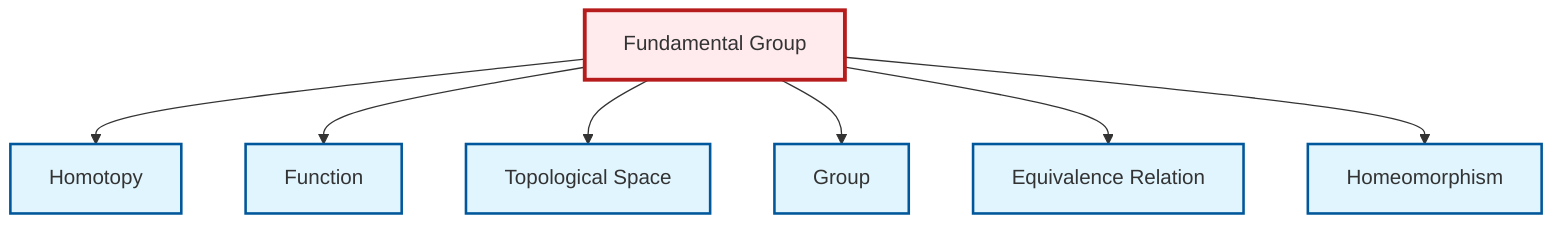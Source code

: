 graph TD
    classDef definition fill:#e1f5fe,stroke:#01579b,stroke-width:2px
    classDef theorem fill:#f3e5f5,stroke:#4a148c,stroke-width:2px
    classDef axiom fill:#fff3e0,stroke:#e65100,stroke-width:2px
    classDef example fill:#e8f5e9,stroke:#1b5e20,stroke-width:2px
    classDef current fill:#ffebee,stroke:#b71c1c,stroke-width:3px
    def-function["Function"]:::definition
    def-equivalence-relation["Equivalence Relation"]:::definition
    def-homeomorphism["Homeomorphism"]:::definition
    def-group["Group"]:::definition
    def-topological-space["Topological Space"]:::definition
    def-homotopy["Homotopy"]:::definition
    def-fundamental-group["Fundamental Group"]:::definition
    def-fundamental-group --> def-homotopy
    def-fundamental-group --> def-function
    def-fundamental-group --> def-topological-space
    def-fundamental-group --> def-group
    def-fundamental-group --> def-equivalence-relation
    def-fundamental-group --> def-homeomorphism
    class def-fundamental-group current